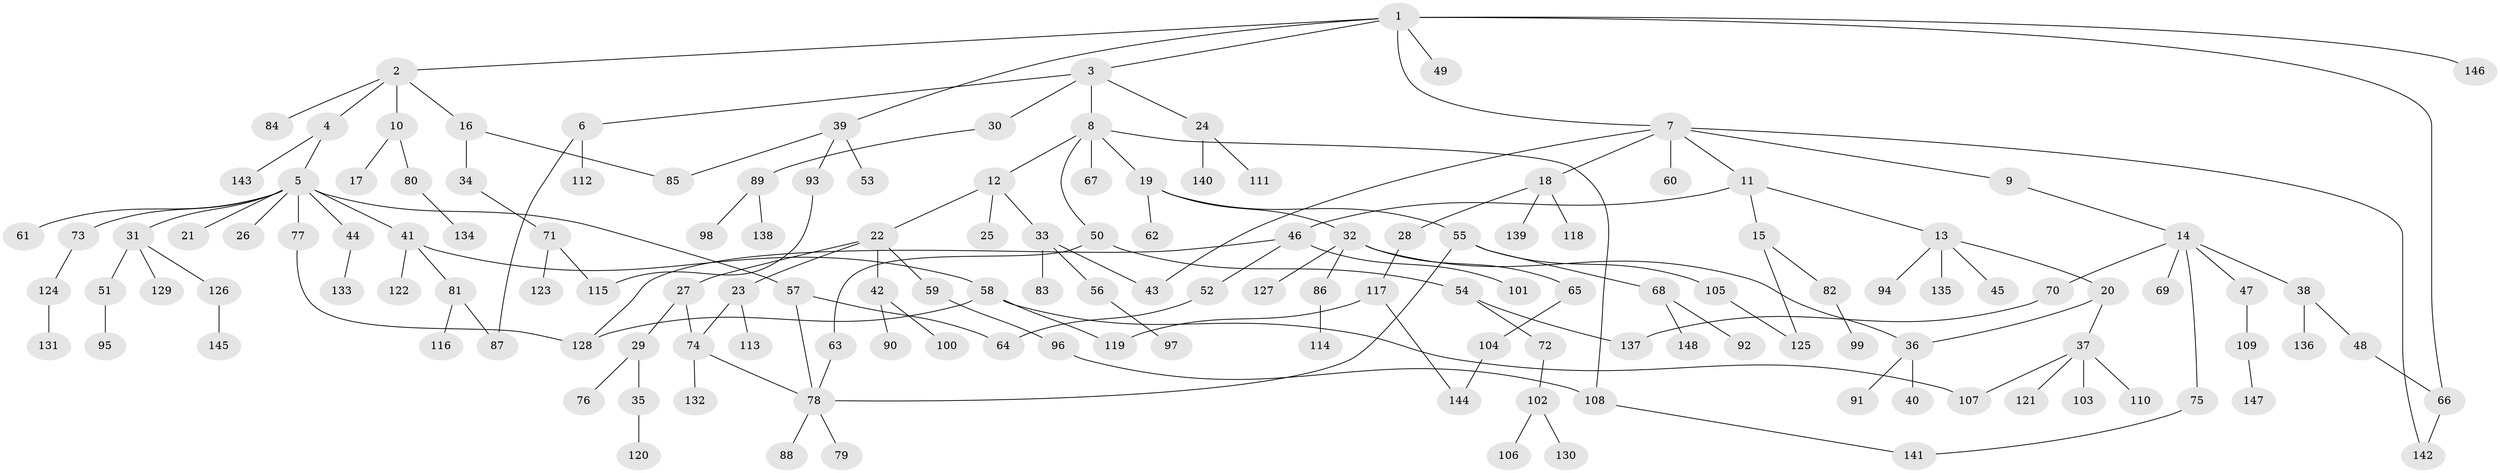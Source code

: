// Generated by graph-tools (version 1.1) at 2025/25/03/09/25 03:25:29]
// undirected, 148 vertices, 168 edges
graph export_dot {
graph [start="1"]
  node [color=gray90,style=filled];
  1;
  2;
  3;
  4;
  5;
  6;
  7;
  8;
  9;
  10;
  11;
  12;
  13;
  14;
  15;
  16;
  17;
  18;
  19;
  20;
  21;
  22;
  23;
  24;
  25;
  26;
  27;
  28;
  29;
  30;
  31;
  32;
  33;
  34;
  35;
  36;
  37;
  38;
  39;
  40;
  41;
  42;
  43;
  44;
  45;
  46;
  47;
  48;
  49;
  50;
  51;
  52;
  53;
  54;
  55;
  56;
  57;
  58;
  59;
  60;
  61;
  62;
  63;
  64;
  65;
  66;
  67;
  68;
  69;
  70;
  71;
  72;
  73;
  74;
  75;
  76;
  77;
  78;
  79;
  80;
  81;
  82;
  83;
  84;
  85;
  86;
  87;
  88;
  89;
  90;
  91;
  92;
  93;
  94;
  95;
  96;
  97;
  98;
  99;
  100;
  101;
  102;
  103;
  104;
  105;
  106;
  107;
  108;
  109;
  110;
  111;
  112;
  113;
  114;
  115;
  116;
  117;
  118;
  119;
  120;
  121;
  122;
  123;
  124;
  125;
  126;
  127;
  128;
  129;
  130;
  131;
  132;
  133;
  134;
  135;
  136;
  137;
  138;
  139;
  140;
  141;
  142;
  143;
  144;
  145;
  146;
  147;
  148;
  1 -- 2;
  1 -- 3;
  1 -- 7;
  1 -- 39;
  1 -- 49;
  1 -- 66;
  1 -- 146;
  2 -- 4;
  2 -- 10;
  2 -- 16;
  2 -- 84;
  3 -- 6;
  3 -- 8;
  3 -- 24;
  3 -- 30;
  4 -- 5;
  4 -- 143;
  5 -- 21;
  5 -- 26;
  5 -- 31;
  5 -- 41;
  5 -- 44;
  5 -- 57;
  5 -- 61;
  5 -- 73;
  5 -- 77;
  6 -- 112;
  6 -- 87;
  7 -- 9;
  7 -- 11;
  7 -- 18;
  7 -- 43;
  7 -- 60;
  7 -- 142;
  8 -- 12;
  8 -- 19;
  8 -- 50;
  8 -- 67;
  8 -- 108;
  9 -- 14;
  10 -- 17;
  10 -- 80;
  11 -- 13;
  11 -- 15;
  11 -- 46;
  12 -- 22;
  12 -- 25;
  12 -- 33;
  13 -- 20;
  13 -- 45;
  13 -- 94;
  13 -- 135;
  14 -- 38;
  14 -- 47;
  14 -- 69;
  14 -- 70;
  14 -- 75;
  15 -- 82;
  15 -- 125;
  16 -- 34;
  16 -- 85;
  18 -- 28;
  18 -- 118;
  18 -- 139;
  19 -- 32;
  19 -- 55;
  19 -- 62;
  20 -- 36;
  20 -- 37;
  22 -- 23;
  22 -- 27;
  22 -- 42;
  22 -- 59;
  23 -- 113;
  23 -- 74;
  24 -- 111;
  24 -- 140;
  27 -- 29;
  27 -- 74;
  28 -- 117;
  29 -- 35;
  29 -- 76;
  30 -- 89;
  31 -- 51;
  31 -- 126;
  31 -- 129;
  32 -- 65;
  32 -- 86;
  32 -- 127;
  32 -- 36;
  33 -- 56;
  33 -- 83;
  33 -- 43;
  34 -- 71;
  35 -- 120;
  36 -- 40;
  36 -- 91;
  37 -- 103;
  37 -- 110;
  37 -- 121;
  37 -- 107;
  38 -- 48;
  38 -- 136;
  39 -- 53;
  39 -- 85;
  39 -- 93;
  41 -- 58;
  41 -- 81;
  41 -- 122;
  42 -- 90;
  42 -- 100;
  44 -- 133;
  46 -- 52;
  46 -- 101;
  46 -- 128;
  47 -- 109;
  48 -- 66;
  50 -- 54;
  50 -- 63;
  51 -- 95;
  52 -- 64;
  54 -- 72;
  54 -- 137;
  55 -- 68;
  55 -- 105;
  55 -- 78;
  56 -- 97;
  57 -- 64;
  57 -- 78;
  58 -- 107;
  58 -- 119;
  58 -- 128;
  59 -- 96;
  63 -- 78;
  65 -- 104;
  66 -- 142;
  68 -- 92;
  68 -- 148;
  70 -- 137;
  71 -- 115;
  71 -- 123;
  72 -- 102;
  73 -- 124;
  74 -- 132;
  74 -- 78;
  75 -- 141;
  77 -- 128;
  78 -- 79;
  78 -- 88;
  80 -- 134;
  81 -- 87;
  81 -- 116;
  82 -- 99;
  86 -- 114;
  89 -- 98;
  89 -- 138;
  93 -- 115;
  96 -- 108;
  102 -- 106;
  102 -- 130;
  104 -- 144;
  105 -- 125;
  108 -- 141;
  109 -- 147;
  117 -- 144;
  117 -- 119;
  124 -- 131;
  126 -- 145;
}
